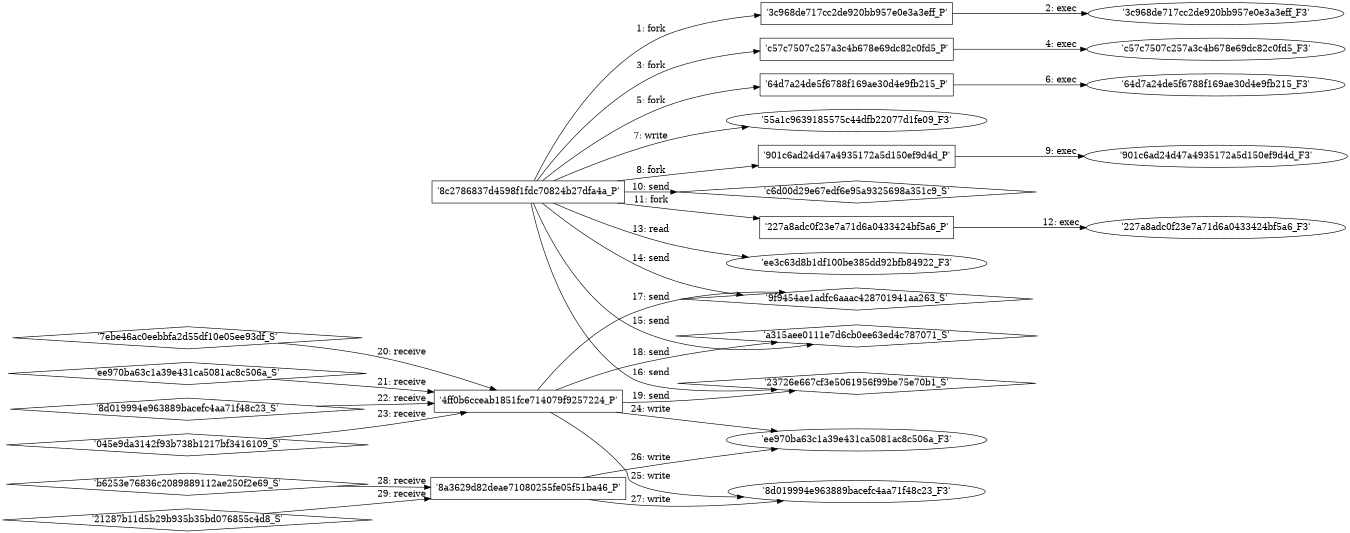 digraph "D:\Learning\Paper\apt\基于CTI的攻击预警\Dataset\攻击图\ASGfromALLCTI\Nation-State-Backed Group Uses New Toolset to Target Victims in South Asia.dot" {
rankdir="LR"
size="9"
fixedsize="false"
splines="true"
nodesep=0.3
ranksep=0
fontsize=10
overlap="scalexy"
engine= "neato"
	"'8c2786837d4598f1fdc70824b27dfa4a_P'" [node_type=Process shape=box]
	"'3c968de717cc2de920bb957e0e3a3eff_P'" [node_type=Process shape=box]
	"'8c2786837d4598f1fdc70824b27dfa4a_P'" -> "'3c968de717cc2de920bb957e0e3a3eff_P'" [label="1: fork"]
	"'3c968de717cc2de920bb957e0e3a3eff_P'" [node_type=Process shape=box]
	"'3c968de717cc2de920bb957e0e3a3eff_F3'" [node_type=File shape=ellipse]
	"'3c968de717cc2de920bb957e0e3a3eff_P'" -> "'3c968de717cc2de920bb957e0e3a3eff_F3'" [label="2: exec"]
	"'8c2786837d4598f1fdc70824b27dfa4a_P'" [node_type=Process shape=box]
	"'c57c7507c257a3c4b678e69dc82c0fd5_P'" [node_type=Process shape=box]
	"'8c2786837d4598f1fdc70824b27dfa4a_P'" -> "'c57c7507c257a3c4b678e69dc82c0fd5_P'" [label="3: fork"]
	"'c57c7507c257a3c4b678e69dc82c0fd5_P'" [node_type=Process shape=box]
	"'c57c7507c257a3c4b678e69dc82c0fd5_F3'" [node_type=File shape=ellipse]
	"'c57c7507c257a3c4b678e69dc82c0fd5_P'" -> "'c57c7507c257a3c4b678e69dc82c0fd5_F3'" [label="4: exec"]
	"'8c2786837d4598f1fdc70824b27dfa4a_P'" [node_type=Process shape=box]
	"'64d7a24de5f6788f169ae30d4e9fb215_P'" [node_type=Process shape=box]
	"'8c2786837d4598f1fdc70824b27dfa4a_P'" -> "'64d7a24de5f6788f169ae30d4e9fb215_P'" [label="5: fork"]
	"'64d7a24de5f6788f169ae30d4e9fb215_P'" [node_type=Process shape=box]
	"'64d7a24de5f6788f169ae30d4e9fb215_F3'" [node_type=File shape=ellipse]
	"'64d7a24de5f6788f169ae30d4e9fb215_P'" -> "'64d7a24de5f6788f169ae30d4e9fb215_F3'" [label="6: exec"]
	"'55a1c9639185575c44dfb22077d1fe09_F3'" [node_type=file shape=ellipse]
	"'8c2786837d4598f1fdc70824b27dfa4a_P'" [node_type=Process shape=box]
	"'8c2786837d4598f1fdc70824b27dfa4a_P'" -> "'55a1c9639185575c44dfb22077d1fe09_F3'" [label="7: write"]
	"'8c2786837d4598f1fdc70824b27dfa4a_P'" [node_type=Process shape=box]
	"'901c6ad24d47a4935172a5d150ef9d4d_P'" [node_type=Process shape=box]
	"'8c2786837d4598f1fdc70824b27dfa4a_P'" -> "'901c6ad24d47a4935172a5d150ef9d4d_P'" [label="8: fork"]
	"'901c6ad24d47a4935172a5d150ef9d4d_P'" [node_type=Process shape=box]
	"'901c6ad24d47a4935172a5d150ef9d4d_F3'" [node_type=File shape=ellipse]
	"'901c6ad24d47a4935172a5d150ef9d4d_P'" -> "'901c6ad24d47a4935172a5d150ef9d4d_F3'" [label="9: exec"]
	"'c6d00d29e67edf6e95a9325698a351c9_S'" [node_type=Socket shape=diamond]
	"'8c2786837d4598f1fdc70824b27dfa4a_P'" [node_type=Process shape=box]
	"'8c2786837d4598f1fdc70824b27dfa4a_P'" -> "'c6d00d29e67edf6e95a9325698a351c9_S'" [label="10: send"]
	"'8c2786837d4598f1fdc70824b27dfa4a_P'" [node_type=Process shape=box]
	"'227a8adc0f23e7a71d6a0433424bf5a6_P'" [node_type=Process shape=box]
	"'8c2786837d4598f1fdc70824b27dfa4a_P'" -> "'227a8adc0f23e7a71d6a0433424bf5a6_P'" [label="11: fork"]
	"'227a8adc0f23e7a71d6a0433424bf5a6_P'" [node_type=Process shape=box]
	"'227a8adc0f23e7a71d6a0433424bf5a6_F3'" [node_type=File shape=ellipse]
	"'227a8adc0f23e7a71d6a0433424bf5a6_P'" -> "'227a8adc0f23e7a71d6a0433424bf5a6_F3'" [label="12: exec"]
	"'ee3c63d8b1df100be385dd92bfb84922_F3'" [node_type=file shape=ellipse]
	"'8c2786837d4598f1fdc70824b27dfa4a_P'" [node_type=Process shape=box]
	"'8c2786837d4598f1fdc70824b27dfa4a_P'" -> "'ee3c63d8b1df100be385dd92bfb84922_F3'" [label="13: read"]
	"'9f9454ae1adfc6aaac428701941aa263_S'" [node_type=Socket shape=diamond]
	"'8c2786837d4598f1fdc70824b27dfa4a_P'" [node_type=Process shape=box]
	"'8c2786837d4598f1fdc70824b27dfa4a_P'" -> "'9f9454ae1adfc6aaac428701941aa263_S'" [label="14: send"]
	"'a315aee0111e7d6cb0ee63ed4c787071_S'" [node_type=Socket shape=diamond]
	"'8c2786837d4598f1fdc70824b27dfa4a_P'" [node_type=Process shape=box]
	"'8c2786837d4598f1fdc70824b27dfa4a_P'" -> "'a315aee0111e7d6cb0ee63ed4c787071_S'" [label="15: send"]
	"'23726e667cf3e5061956f99be75e70b1_S'" [node_type=Socket shape=diamond]
	"'8c2786837d4598f1fdc70824b27dfa4a_P'" [node_type=Process shape=box]
	"'8c2786837d4598f1fdc70824b27dfa4a_P'" -> "'23726e667cf3e5061956f99be75e70b1_S'" [label="16: send"]
	"'9f9454ae1adfc6aaac428701941aa263_S'" [node_type=Socket shape=diamond]
	"'4ff0b6cceab1851fce714079f9257224_P'" [node_type=Process shape=box]
	"'4ff0b6cceab1851fce714079f9257224_P'" -> "'9f9454ae1adfc6aaac428701941aa263_S'" [label="17: send"]
	"'a315aee0111e7d6cb0ee63ed4c787071_S'" [node_type=Socket shape=diamond]
	"'4ff0b6cceab1851fce714079f9257224_P'" [node_type=Process shape=box]
	"'4ff0b6cceab1851fce714079f9257224_P'" -> "'a315aee0111e7d6cb0ee63ed4c787071_S'" [label="18: send"]
	"'23726e667cf3e5061956f99be75e70b1_S'" [node_type=Socket shape=diamond]
	"'4ff0b6cceab1851fce714079f9257224_P'" [node_type=Process shape=box]
	"'4ff0b6cceab1851fce714079f9257224_P'" -> "'23726e667cf3e5061956f99be75e70b1_S'" [label="19: send"]
	"'4ff0b6cceab1851fce714079f9257224_P'" [node_type=Process shape=box]
	"'7ebe46ac0eebbfa2d55df10e05ee93df_S'" [node_type=Socket shape=diamond]
	"'7ebe46ac0eebbfa2d55df10e05ee93df_S'" -> "'4ff0b6cceab1851fce714079f9257224_P'" [label="20: receive"]
	"'4ff0b6cceab1851fce714079f9257224_P'" [node_type=Process shape=box]
	"'ee970ba63c1a39e431ca5081ac8c506a_S'" [node_type=Socket shape=diamond]
	"'ee970ba63c1a39e431ca5081ac8c506a_S'" -> "'4ff0b6cceab1851fce714079f9257224_P'" [label="21: receive"]
	"'4ff0b6cceab1851fce714079f9257224_P'" [node_type=Process shape=box]
	"'8d019994e963889bacefc4aa71f48c23_S'" [node_type=Socket shape=diamond]
	"'8d019994e963889bacefc4aa71f48c23_S'" -> "'4ff0b6cceab1851fce714079f9257224_P'" [label="22: receive"]
	"'4ff0b6cceab1851fce714079f9257224_P'" [node_type=Process shape=box]
	"'045e9da3142f93b738b1217bf3416109_S'" [node_type=Socket shape=diamond]
	"'045e9da3142f93b738b1217bf3416109_S'" -> "'4ff0b6cceab1851fce714079f9257224_P'" [label="23: receive"]
	"'ee970ba63c1a39e431ca5081ac8c506a_F3'" [node_type=file shape=ellipse]
	"'4ff0b6cceab1851fce714079f9257224_P'" [node_type=Process shape=box]
	"'4ff0b6cceab1851fce714079f9257224_P'" -> "'ee970ba63c1a39e431ca5081ac8c506a_F3'" [label="24: write"]
	"'8d019994e963889bacefc4aa71f48c23_F3'" [node_type=file shape=ellipse]
	"'4ff0b6cceab1851fce714079f9257224_P'" [node_type=Process shape=box]
	"'4ff0b6cceab1851fce714079f9257224_P'" -> "'8d019994e963889bacefc4aa71f48c23_F3'" [label="25: write"]
	"'ee970ba63c1a39e431ca5081ac8c506a_F3'" [node_type=file shape=ellipse]
	"'8a3629d82deae71080255fe05f51ba46_P'" [node_type=Process shape=box]
	"'8a3629d82deae71080255fe05f51ba46_P'" -> "'ee970ba63c1a39e431ca5081ac8c506a_F3'" [label="26: write"]
	"'8d019994e963889bacefc4aa71f48c23_F3'" [node_type=file shape=ellipse]
	"'8a3629d82deae71080255fe05f51ba46_P'" [node_type=Process shape=box]
	"'8a3629d82deae71080255fe05f51ba46_P'" -> "'8d019994e963889bacefc4aa71f48c23_F3'" [label="27: write"]
	"'8a3629d82deae71080255fe05f51ba46_P'" [node_type=Process shape=box]
	"'b6253e76836c2089889112ae250f2e69_S'" [node_type=Socket shape=diamond]
	"'b6253e76836c2089889112ae250f2e69_S'" -> "'8a3629d82deae71080255fe05f51ba46_P'" [label="28: receive"]
	"'8a3629d82deae71080255fe05f51ba46_P'" [node_type=Process shape=box]
	"'21287b11d5b29b935b35bd076855c4d8_S'" [node_type=Socket shape=diamond]
	"'21287b11d5b29b935b35bd076855c4d8_S'" -> "'8a3629d82deae71080255fe05f51ba46_P'" [label="29: receive"]
}
